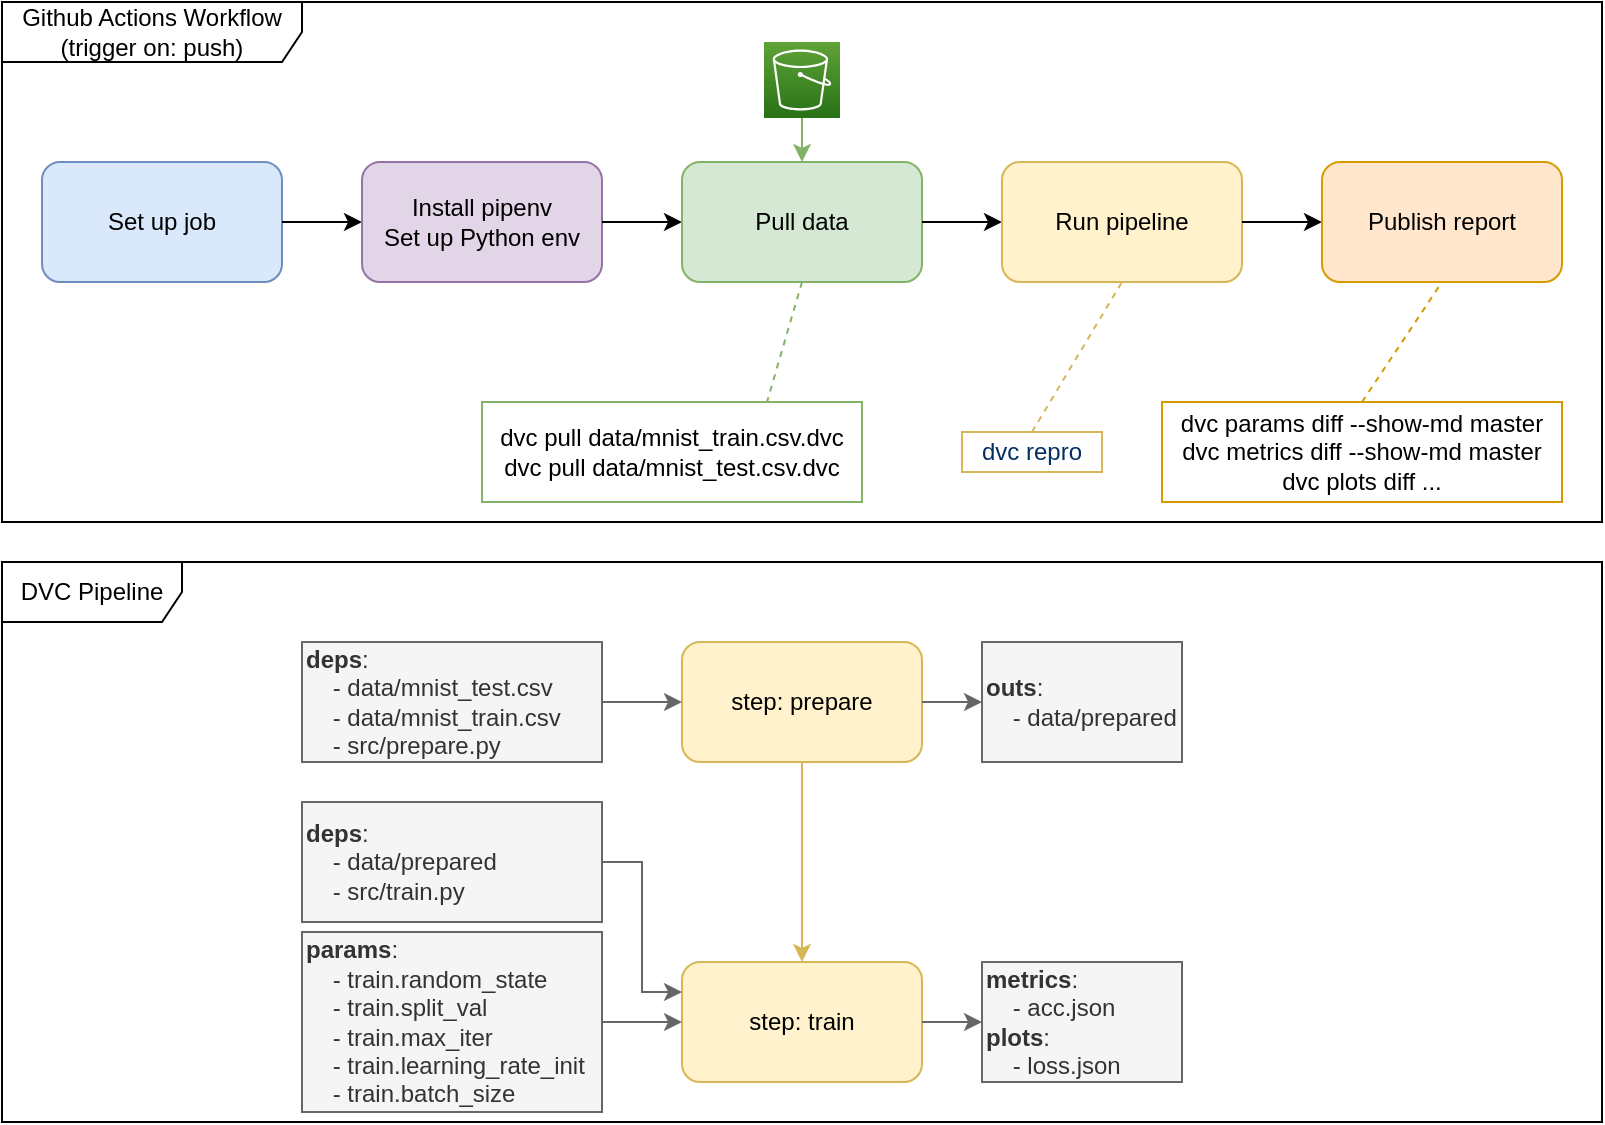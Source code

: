 <mxfile version="14.6.3" type="device"><diagram name="Page-1" id="12e1b939-464a-85fe-373e-61e167be1490"><mxGraphModel dx="1422" dy="715" grid="1" gridSize="10" guides="1" tooltips="1" connect="1" arrows="1" fold="1" page="1" pageScale="1.5" pageWidth="1169" pageHeight="826" background="#ffffff" math="0" shadow="0"><root><mxCell id="0"/><mxCell id="1" parent="0"/><mxCell id="-T7_5Cbfg4duu1ujJnTJ-2" value="Github Actions Workflow (trigger on: push)" style="shape=umlFrame;whiteSpace=wrap;html=1;width=150;height=30;" vertex="1" parent="1"><mxGeometry x="380" y="200" width="800" height="260" as="geometry"/></mxCell><mxCell id="-T7_5Cbfg4duu1ujJnTJ-1" value="" style="rounded=1;whiteSpace=wrap;html=1;fillColor=#dae8fc;strokeColor=#6c8ebf;" vertex="1" parent="1"><mxGeometry x="400" y="280" width="120" height="60" as="geometry"/></mxCell><mxCell id="-T7_5Cbfg4duu1ujJnTJ-21" style="edgeStyle=orthogonalEdgeStyle;rounded=0;orthogonalLoop=1;jettySize=auto;html=1;exitX=1;exitY=0.5;exitDx=0;exitDy=0;entryX=0;entryY=0.5;entryDx=0;entryDy=0;" edge="1" parent="1" source="-T7_5Cbfg4duu1ujJnTJ-3" target="-T7_5Cbfg4duu1ujJnTJ-9"><mxGeometry relative="1" as="geometry"/></mxCell><mxCell id="-T7_5Cbfg4duu1ujJnTJ-3" value="Set up job" style="text;html=1;align=center;verticalAlign=middle;whiteSpace=wrap;rounded=0;" vertex="1" parent="1"><mxGeometry x="400" y="300" width="120" height="20" as="geometry"/></mxCell><mxCell id="-T7_5Cbfg4duu1ujJnTJ-8" value="" style="rounded=1;whiteSpace=wrap;html=1;fillColor=#e1d5e7;strokeColor=#9673a6;" vertex="1" parent="1"><mxGeometry x="560" y="280" width="120" height="60" as="geometry"/></mxCell><mxCell id="-T7_5Cbfg4duu1ujJnTJ-15" style="edgeStyle=orthogonalEdgeStyle;rounded=0;orthogonalLoop=1;jettySize=auto;html=1;exitX=1;exitY=0.5;exitDx=0;exitDy=0;entryX=0;entryY=0.5;entryDx=0;entryDy=0;" edge="1" parent="1" source="-T7_5Cbfg4duu1ujJnTJ-9" target="-T7_5Cbfg4duu1ujJnTJ-14"><mxGeometry relative="1" as="geometry"/></mxCell><mxCell id="-T7_5Cbfg4duu1ujJnTJ-9" value="Install pipenv&lt;br&gt;Set up Python env" style="text;html=1;strokeColor=none;fillColor=none;align=center;verticalAlign=middle;whiteSpace=wrap;rounded=0;" vertex="1" parent="1"><mxGeometry x="560" y="300" width="120" height="20" as="geometry"/></mxCell><mxCell id="-T7_5Cbfg4duu1ujJnTJ-13" value="" style="rounded=1;whiteSpace=wrap;html=1;fillColor=#d5e8d4;strokeColor=#82b366;" vertex="1" parent="1"><mxGeometry x="720" y="280" width="120" height="60" as="geometry"/></mxCell><mxCell id="-T7_5Cbfg4duu1ujJnTJ-22" style="edgeStyle=orthogonalEdgeStyle;rounded=0;orthogonalLoop=1;jettySize=auto;html=1;exitX=1;exitY=0.5;exitDx=0;exitDy=0;entryX=0;entryY=0.5;entryDx=0;entryDy=0;" edge="1" parent="1" source="-T7_5Cbfg4duu1ujJnTJ-14" target="-T7_5Cbfg4duu1ujJnTJ-17"><mxGeometry relative="1" as="geometry"/></mxCell><mxCell id="-T7_5Cbfg4duu1ujJnTJ-14" value="Pull data" style="text;html=1;strokeColor=none;fillColor=none;align=center;verticalAlign=middle;whiteSpace=wrap;rounded=0;" vertex="1" parent="1"><mxGeometry x="720" y="300" width="120" height="20" as="geometry"/></mxCell><mxCell id="-T7_5Cbfg4duu1ujJnTJ-16" value="" style="rounded=1;whiteSpace=wrap;html=1;fillColor=#fff2cc;strokeColor=#d6b656;" vertex="1" parent="1"><mxGeometry x="880" y="280" width="120" height="60" as="geometry"/></mxCell><mxCell id="-T7_5Cbfg4duu1ujJnTJ-23" style="edgeStyle=orthogonalEdgeStyle;rounded=0;orthogonalLoop=1;jettySize=auto;html=1;exitX=1;exitY=0.5;exitDx=0;exitDy=0;entryX=0;entryY=0.5;entryDx=0;entryDy=0;" edge="1" parent="1" source="-T7_5Cbfg4duu1ujJnTJ-17" target="-T7_5Cbfg4duu1ujJnTJ-20"><mxGeometry relative="1" as="geometry"/></mxCell><mxCell id="-T7_5Cbfg4duu1ujJnTJ-17" value="Run pipeline" style="text;html=1;strokeColor=none;fillColor=none;align=center;verticalAlign=middle;whiteSpace=wrap;rounded=0;" vertex="1" parent="1"><mxGeometry x="880" y="300" width="120" height="20" as="geometry"/></mxCell><mxCell id="-T7_5Cbfg4duu1ujJnTJ-19" value="" style="rounded=1;whiteSpace=wrap;html=1;fillColor=#ffe6cc;strokeColor=#d79b00;" vertex="1" parent="1"><mxGeometry x="1040" y="280" width="120" height="60" as="geometry"/></mxCell><mxCell id="-T7_5Cbfg4duu1ujJnTJ-20" value="Publish report" style="text;html=1;strokeColor=none;fillColor=none;align=center;verticalAlign=middle;whiteSpace=wrap;rounded=0;" vertex="1" parent="1"><mxGeometry x="1040" y="300" width="120" height="20" as="geometry"/></mxCell><mxCell id="-T7_5Cbfg4duu1ujJnTJ-28" style="edgeStyle=orthogonalEdgeStyle;rounded=0;orthogonalLoop=1;jettySize=auto;html=1;entryX=0.5;entryY=0;entryDx=0;entryDy=0;fillColor=#d5e8d4;strokeColor=#82b366;" edge="1" parent="1" source="-T7_5Cbfg4duu1ujJnTJ-26" target="-T7_5Cbfg4duu1ujJnTJ-13"><mxGeometry relative="1" as="geometry"/></mxCell><mxCell id="-T7_5Cbfg4duu1ujJnTJ-26" value="" style="points=[[0,0,0],[0.25,0,0],[0.5,0,0],[0.75,0,0],[1,0,0],[0,1,0],[0.25,1,0],[0.5,1,0],[0.75,1,0],[1,1,0],[0,0.25,0],[0,0.5,0],[0,0.75,0],[1,0.25,0],[1,0.5,0],[1,0.75,0]];outlineConnect=0;fontColor=#232F3E;gradientColor=#60A337;gradientDirection=north;fillColor=#277116;strokeColor=#ffffff;dashed=0;verticalLabelPosition=bottom;verticalAlign=top;align=center;html=1;fontSize=12;fontStyle=0;aspect=fixed;shape=mxgraph.aws4.resourceIcon;resIcon=mxgraph.aws4.s3;" vertex="1" parent="1"><mxGeometry x="761" y="220" width="38" height="38" as="geometry"/></mxCell><mxCell id="-T7_5Cbfg4duu1ujJnTJ-29" value="dvc pull data/mnist_train.csv.dvc&lt;br&gt;dvc pull data/mnist_test.csv.dvc" style="text;html=1;align=center;verticalAlign=middle;whiteSpace=wrap;rounded=0;strokeColor=#82b366;gradientColor=#ffffff;" vertex="1" parent="1"><mxGeometry x="620" y="400" width="190" height="50" as="geometry"/></mxCell><mxCell id="-T7_5Cbfg4duu1ujJnTJ-30" value="" style="endArrow=none;dashed=1;html=1;entryX=0.75;entryY=0;entryDx=0;entryDy=0;exitX=0.5;exitY=1;exitDx=0;exitDy=0;fillColor=#d5e8d4;strokeColor=#82b366;" edge="1" parent="1" source="-T7_5Cbfg4duu1ujJnTJ-13" target="-T7_5Cbfg4duu1ujJnTJ-29"><mxGeometry width="50" height="50" relative="1" as="geometry"><mxPoint x="710" y="480" as="sourcePoint"/><mxPoint x="760" y="430" as="targetPoint"/></mxGeometry></mxCell><mxCell id="-T7_5Cbfg4duu1ujJnTJ-31" value="&#10;&#10;&lt;span style=&quot;color: rgb(3, 47, 98); font-size: 12px; font-style: normal; font-weight: 400; letter-spacing: normal; text-indent: 0px; text-transform: none; word-spacing: 0px; background-color: rgb(255, 255, 255); display: inline; float: none;&quot;&gt;dvc repro&lt;/span&gt;&#10;&#10;" style="text;html=1;strokeColor=#d6b656;align=center;verticalAlign=middle;whiteSpace=wrap;rounded=0;" vertex="1" parent="1"><mxGeometry x="860" y="415" width="70" height="20" as="geometry"/></mxCell><mxCell id="-T7_5Cbfg4duu1ujJnTJ-32" value="" style="endArrow=none;dashed=1;html=1;exitX=0.5;exitY=0;exitDx=0;exitDy=0;entryX=0.5;entryY=1;entryDx=0;entryDy=0;fillColor=#fff2cc;strokeColor=#d6b656;" edge="1" parent="1" source="-T7_5Cbfg4duu1ujJnTJ-31" target="-T7_5Cbfg4duu1ujJnTJ-16"><mxGeometry width="50" height="50" relative="1" as="geometry"><mxPoint x="710" y="480" as="sourcePoint"/><mxPoint x="760" y="430" as="targetPoint"/></mxGeometry></mxCell><mxCell id="-T7_5Cbfg4duu1ujJnTJ-33" value="dvc params diff --show-md master&lt;br&gt;dvc metrics diff --show-md master&lt;br&gt;dvc plots diff ..." style="text;html=1;strokeColor=#d79b00;align=center;verticalAlign=middle;whiteSpace=wrap;rounded=0;" vertex="1" parent="1"><mxGeometry x="960" y="400" width="200" height="50" as="geometry"/></mxCell><mxCell id="-T7_5Cbfg4duu1ujJnTJ-34" value="" style="endArrow=none;dashed=1;html=1;exitX=0.5;exitY=0;exitDx=0;exitDy=0;entryX=0.5;entryY=1;entryDx=0;entryDy=0;fillColor=#ffe6cc;strokeColor=#d79b00;" edge="1" parent="1" source="-T7_5Cbfg4duu1ujJnTJ-33" target="-T7_5Cbfg4duu1ujJnTJ-19"><mxGeometry width="50" height="50" relative="1" as="geometry"><mxPoint x="710" y="470" as="sourcePoint"/><mxPoint x="760" y="420" as="targetPoint"/></mxGeometry></mxCell><mxCell id="-T7_5Cbfg4duu1ujJnTJ-35" value="DVC Pipeline" style="shape=umlFrame;whiteSpace=wrap;html=1;width=90;height=30;" vertex="1" parent="1"><mxGeometry x="380" y="480" width="800" height="280" as="geometry"/></mxCell><mxCell id="-T7_5Cbfg4duu1ujJnTJ-68" style="edgeStyle=orthogonalEdgeStyle;rounded=0;orthogonalLoop=1;jettySize=auto;html=1;exitX=0.5;exitY=1;exitDx=0;exitDy=0;entryX=0.5;entryY=0;entryDx=0;entryDy=0;fillColor=#fff2cc;strokeColor=#d6b656;" edge="1" parent="1" source="-T7_5Cbfg4duu1ujJnTJ-59" target="-T7_5Cbfg4duu1ujJnTJ-65"><mxGeometry relative="1" as="geometry"/></mxCell><mxCell id="-T7_5Cbfg4duu1ujJnTJ-59" value="" style="rounded=1;whiteSpace=wrap;html=1;fillColor=#fff2cc;strokeColor=#d6b656;" vertex="1" parent="1"><mxGeometry x="720" y="520" width="120" height="60" as="geometry"/></mxCell><mxCell id="-T7_5Cbfg4duu1ujJnTJ-64" value="" style="edgeStyle=orthogonalEdgeStyle;rounded=0;orthogonalLoop=1;jettySize=auto;html=1;fillColor=#f5f5f5;strokeColor=#666666;" edge="1" parent="1" source="-T7_5Cbfg4duu1ujJnTJ-60" target="-T7_5Cbfg4duu1ujJnTJ-63"><mxGeometry relative="1" as="geometry"/></mxCell><mxCell id="-T7_5Cbfg4duu1ujJnTJ-60" value="step: prepare" style="text;html=1;strokeColor=none;fillColor=none;align=center;verticalAlign=middle;whiteSpace=wrap;rounded=0;" vertex="1" parent="1"><mxGeometry x="720" y="540" width="120" height="20" as="geometry"/></mxCell><mxCell id="-T7_5Cbfg4duu1ujJnTJ-62" value="" style="edgeStyle=orthogonalEdgeStyle;rounded=0;orthogonalLoop=1;jettySize=auto;html=1;fillColor=#f5f5f5;strokeColor=#666666;" edge="1" parent="1" source="-T7_5Cbfg4duu1ujJnTJ-61" target="-T7_5Cbfg4duu1ujJnTJ-60"><mxGeometry relative="1" as="geometry"/></mxCell><mxCell id="-T7_5Cbfg4duu1ujJnTJ-61" value="&lt;div&gt;&lt;b&gt;deps&lt;/b&gt;:&lt;/div&gt;&lt;div&gt;&amp;nbsp; &amp;nbsp; - data/mnist_test.csv&lt;/div&gt;&lt;div&gt;&amp;nbsp; &amp;nbsp; - data/mnist_train.csv&lt;/div&gt;&lt;div&gt;&amp;nbsp; &amp;nbsp; - src/prepare.py&lt;/div&gt;" style="text;html=1;strokeColor=#666666;align=left;verticalAlign=middle;whiteSpace=wrap;rounded=0;fillColor=#f5f5f5;fontColor=#333333;" vertex="1" parent="1"><mxGeometry x="530" y="520" width="150" height="60" as="geometry"/></mxCell><mxCell id="-T7_5Cbfg4duu1ujJnTJ-63" value="&lt;div&gt;&lt;b&gt;outs&lt;/b&gt;:&lt;/div&gt;&lt;div&gt;&amp;nbsp; &amp;nbsp; - data/prepared&lt;/div&gt;" style="text;html=1;strokeColor=#666666;align=left;verticalAlign=middle;whiteSpace=wrap;rounded=0;fillColor=#f5f5f5;fontColor=#333333;" vertex="1" parent="1"><mxGeometry x="870" y="520" width="100" height="60" as="geometry"/></mxCell><mxCell id="-T7_5Cbfg4duu1ujJnTJ-65" value="" style="rounded=1;whiteSpace=wrap;html=1;fillColor=#fff2cc;strokeColor=#d6b656;" vertex="1" parent="1"><mxGeometry x="720" y="680" width="120" height="60" as="geometry"/></mxCell><mxCell id="-T7_5Cbfg4duu1ujJnTJ-72" style="edgeStyle=orthogonalEdgeStyle;rounded=0;orthogonalLoop=1;jettySize=auto;html=1;exitX=1;exitY=0.5;exitDx=0;exitDy=0;entryX=0;entryY=0.5;entryDx=0;entryDy=0;fillColor=#f5f5f5;strokeColor=#666666;" edge="1" parent="1" source="-T7_5Cbfg4duu1ujJnTJ-66" target="-T7_5Cbfg4duu1ujJnTJ-71"><mxGeometry relative="1" as="geometry"/></mxCell><mxCell id="-T7_5Cbfg4duu1ujJnTJ-66" value="step: train" style="text;html=1;strokeColor=none;fillColor=none;align=center;verticalAlign=middle;whiteSpace=wrap;rounded=0;" vertex="1" parent="1"><mxGeometry x="720" y="700" width="120" height="20" as="geometry"/></mxCell><mxCell id="-T7_5Cbfg4duu1ujJnTJ-70" style="edgeStyle=orthogonalEdgeStyle;rounded=0;orthogonalLoop=1;jettySize=auto;html=1;exitX=1;exitY=0.5;exitDx=0;exitDy=0;entryX=0;entryY=0.5;entryDx=0;entryDy=0;fillColor=#f5f5f5;strokeColor=#666666;" edge="1" parent="1" source="-T7_5Cbfg4duu1ujJnTJ-69" target="-T7_5Cbfg4duu1ujJnTJ-66"><mxGeometry relative="1" as="geometry"/></mxCell><mxCell id="-T7_5Cbfg4duu1ujJnTJ-69" value="&lt;div&gt;&lt;b&gt;params&lt;/b&gt;:&lt;/div&gt;&lt;div&gt;&amp;nbsp; &amp;nbsp; - train.random_state&lt;/div&gt;&lt;div&gt;&amp;nbsp; &amp;nbsp; - train.split_val&lt;/div&gt;&lt;div&gt;&amp;nbsp; &amp;nbsp; - train.max_iter&lt;/div&gt;&lt;div&gt;&amp;nbsp; &amp;nbsp; - train.learning_rate_init&lt;/div&gt;&lt;div&gt;&amp;nbsp; &amp;nbsp; - train.batch_size&lt;/div&gt;" style="text;html=1;strokeColor=#666666;align=left;verticalAlign=middle;whiteSpace=wrap;rounded=0;fillColor=#f5f5f5;fontColor=#333333;" vertex="1" parent="1"><mxGeometry x="530" y="665" width="150" height="90" as="geometry"/></mxCell><mxCell id="-T7_5Cbfg4duu1ujJnTJ-71" value="&lt;div&gt;&lt;b&gt;metrics&lt;/b&gt;:&lt;/div&gt;&lt;div&gt;&amp;nbsp; &amp;nbsp; - acc.json&lt;/div&gt;&lt;div&gt;&lt;b&gt;plots&lt;/b&gt;:&lt;/div&gt;&lt;div&gt;&amp;nbsp; &amp;nbsp; - loss.json&lt;/div&gt;" style="text;html=1;strokeColor=#666666;align=left;verticalAlign=middle;whiteSpace=wrap;rounded=0;fillColor=#f5f5f5;fontColor=#333333;" vertex="1" parent="1"><mxGeometry x="870" y="680" width="100" height="60" as="geometry"/></mxCell><mxCell id="-T7_5Cbfg4duu1ujJnTJ-74" style="edgeStyle=orthogonalEdgeStyle;rounded=0;orthogonalLoop=1;jettySize=auto;html=1;exitX=1;exitY=0.5;exitDx=0;exitDy=0;entryX=0;entryY=0.25;entryDx=0;entryDy=0;fillColor=#f5f5f5;strokeColor=#666666;" edge="1" parent="1" source="-T7_5Cbfg4duu1ujJnTJ-73" target="-T7_5Cbfg4duu1ujJnTJ-65"><mxGeometry relative="1" as="geometry"/></mxCell><mxCell id="-T7_5Cbfg4duu1ujJnTJ-73" value="&lt;div&gt;&lt;b&gt;deps&lt;/b&gt;:&lt;/div&gt;&lt;div&gt;&amp;nbsp; &amp;nbsp; - data/prepared&lt;/div&gt;&lt;div&gt;&amp;nbsp; &amp;nbsp; - src/train.py&lt;/div&gt;" style="text;html=1;strokeColor=#666666;align=left;verticalAlign=middle;whiteSpace=wrap;rounded=0;fillColor=#f5f5f5;fontColor=#333333;" vertex="1" parent="1"><mxGeometry x="530" y="600" width="150" height="60" as="geometry"/></mxCell></root></mxGraphModel></diagram></mxfile>